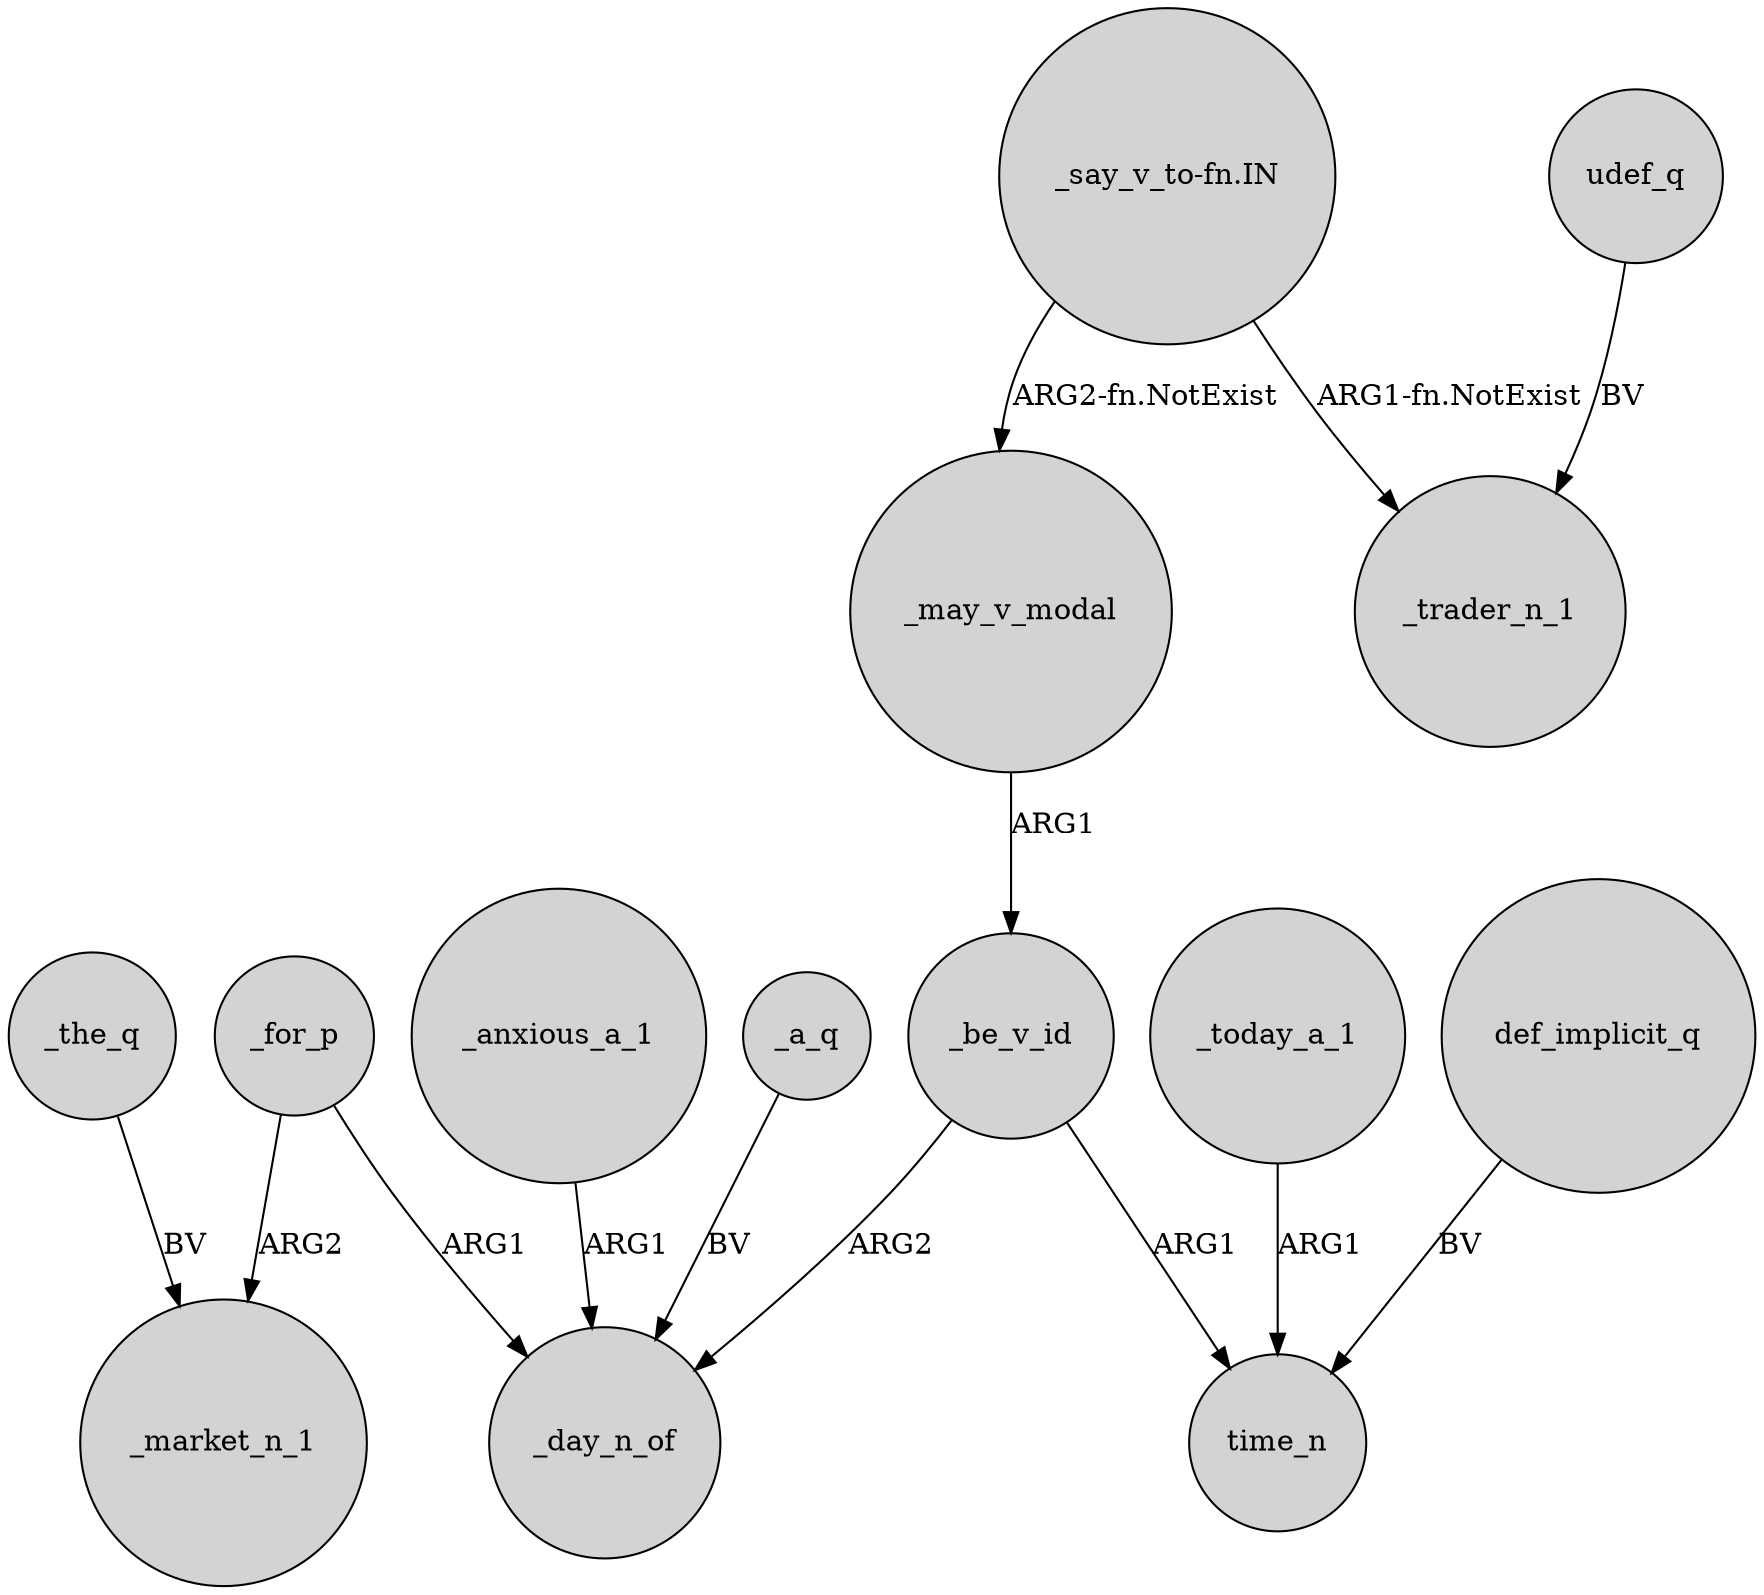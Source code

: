 digraph {
	node [shape=circle style=filled]
	_be_v_id -> _day_n_of [label=ARG2]
	_for_p -> _day_n_of [label=ARG1]
	_may_v_modal -> _be_v_id [label=ARG1]
	_be_v_id -> time_n [label=ARG1]
	_today_a_1 -> time_n [label=ARG1]
	_a_q -> _day_n_of [label=BV]
	_anxious_a_1 -> _day_n_of [label=ARG1]
	_the_q -> _market_n_1 [label=BV]
	udef_q -> _trader_n_1 [label=BV]
	"_say_v_to-fn.IN" -> _may_v_modal [label="ARG2-fn.NotExist"]
	def_implicit_q -> time_n [label=BV]
	"_say_v_to-fn.IN" -> _trader_n_1 [label="ARG1-fn.NotExist"]
	_for_p -> _market_n_1 [label=ARG2]
}

